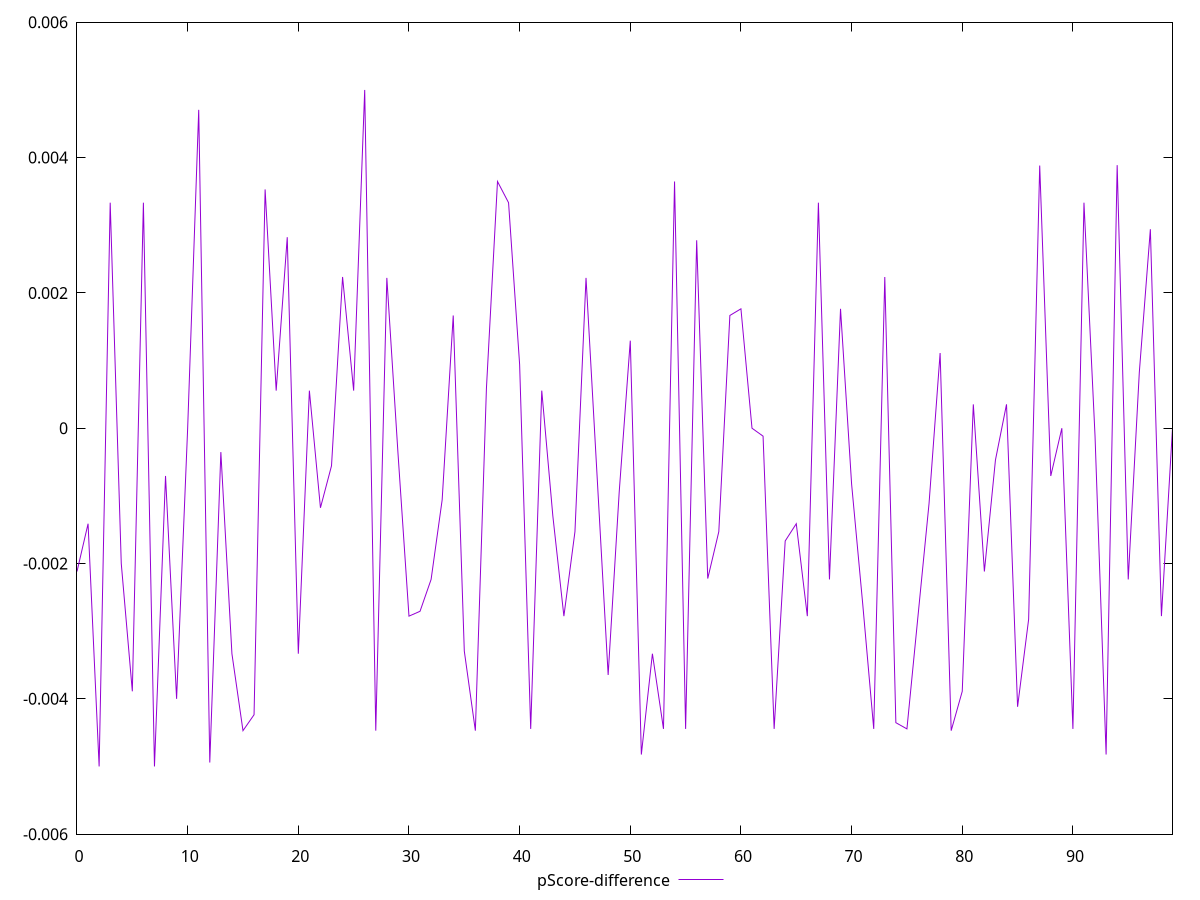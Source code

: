 reset

$pScoreDifference <<EOF
0 -0.0021176470588235574
1 -0.0014117647058823901
2 -0.0050000000000000044
3 0.0033333333333334103
4 -0.0020000000000000018
5 -0.0038888888888889417
6 0.0033333333333332993
7 -0.0050000000000000044
8 -0.0007058823529411673
9 -0.0040000000000000036
10 0
11 0.004705882352941171
12 -0.004941176470588227
13 -0.0003529411764705559
14 -0.0033333333333334103
15 -0.004470588235294115
16 -0.004235294117647059
17 0.003529411764705892
18 0.0005555555555556424
19 0.0028235294117647247
20 -0.0033333333333334103
21 0.0005555555555555314
22 -0.0011764705882353343
23 -0.0005555555555556424
24 0.002235294117647113
25 0.0005555555555555314
26 0.004999999999999893
27 -0.004470588235294115
28 0.0022222222222222365
29 -0.0003529411764706114
30 -0.002777777777777768
31 -0.002705882352941169
32 -0.0022352941176470575
33 -0.0010588235294117787
34 0.0016666666666667052
35 -0.0032941176470588363
36 -0.004470588235294115
37 0.0005882352941176117
38 0.003647058823529392
39 0.0033333333333332993
40 0.0009411764705882231
41 -0.004444444444444473
42 0.0005555555555555314
43 -0.0012941176470588345
44 -0.002777777777777768
45 -0.0015294117647058902
46 0.0022222222222221255
47 -0.0007058823529412228
48 -0.003647058823529392
49 -0.0009411764705882786
50 0.0012941176470588345
51 -0.0048235294117647265
52 -0.0033333333333332993
53 -0.004444444444444473
54 0.0036470588235294477
55 -0.004444444444444473
56 0.002777777777777768
57 -0.0022222222222222365
58 -0.0015294117647058902
59 0.0016666666666667052
60 0.001764705882352946
61 0
62 -0.00011764705882355564
63 -0.004444444444444473
64 -0.0016666666666667052
65 -0.0014117647058823901
66 -0.002777777777777768
67 0.0033333333333332993
68 -0.0022352941176470575
69 0.001764705882352946
70 -0.0008235294117646674
71 -0.002588235294117669
72 -0.004444444444444362
73 0.0022352941176470575
74 -0.004352941176470615
75 -0.004444444444444473
76 -0.002777777777777768
77 -0.0011111111111110628
78 0.0011111111111110628
79 -0.004470588235294115
80 -0.0038888888888888307
81 0.0003529411764705559
82 -0.0021176470588235574
83 -0.00047058823529411153
84 0.0003529411764705559
85 -0.004117647058823504
86 -0.0028235294117647247
87 0.0038823529411765034
88 -0.0007058823529411673
89 0
90 -0.004444444444444362
91 0.0033333333333332993
92 -0.00011764705882355564
93 -0.0048235294117647265
94 0.0038888888888888307
95 -0.0022352941176470575
96 0.0008235294117646674
97 0.002941176470588225
98 -0.002777777777777768
99 0
EOF

set key outside below
set xrange [0:99]
set yrange [-0.0060000000000000045:0.0059999999999998934]
set trange [-0.0060000000000000045:0.0059999999999998934]
set terminal svg size 640, 500 enhanced background rgb 'white'
set output "report/report_00029_2021-02-24T13-36-40.390Z/render-blocking-resources/samples/astro/pScore-difference/values.svg"

plot $pScoreDifference title "pScore-difference" with line

reset
